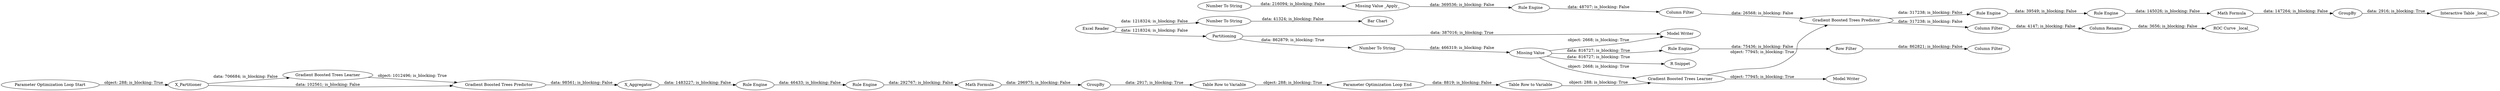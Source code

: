 digraph {
	"2740423305259022285_116" [label="Gradient Boosted Trees Predictor"]
	"20020161576455517_30" [label=GroupBy]
	"-3568581346882858076_70" [label="Column Rename"]
	"-2587529842072690089_181" [label="Model Writer"]
	"2740423305259022285_132" [label="Interactive Table _local_"]
	"-1054595668243858112_122" [label="Parameter Optimization Loop Start"]
	"-1054595668243858112_121" [label="Rule Engine"]
	"2740423305259022285_1" [label="Excel Reader"]
	"-1054595668243858112_99" [label="Table Row to Variable"]
	"20020161576455517_52" [label="Math Formula"]
	"-4591813365660533952_68" [label="Missing Value"]
	"-1054595668243858112_28" [label=X_Aggregator]
	"-1054595668243858112_37" [label="Gradient Boosted Trees Learner"]
	"20020161576455517_29" [label="Rule Engine"]
	"-3568581346882858076_66" [label="Column Filter"]
	"-1054595668243858112_27" [label=X_Partitioner]
	"-4591813365660533952_66" [label="Column Filter"]
	"-2587529842072690089_177" [label="Missing Value _Apply_"]
	"-4591813365660533952_65" [label="Row Filter"]
	"-4591813365660533952_64" [label="Rule Engine"]
	"-2587529842072690089_68" [label="Column Filter"]
	"-2587529842072690089_67" [label="Rule Engine"]
	"-4591813365660533952_67" [label="Number To String"]
	"-1262498739705683991_177" [label="Bar Chart"]
	"-1054595668243858112_24" [label="Parameter Optimization Loop End"]
	"-2587529842072690089_176" [label="Number To String"]
	"-1054595668243858112_38" [label="Gradient Boosted Trees Predictor"]
	"2740423305259022285_74" [label="ROC Curve _local_"]
	"-4591813365660533952_70" [label="R Snippet"]
	"-1054595668243858112_29" [label="Rule Engine"]
	"7575348920786175383_37" [label="Gradient Boosted Trees Learner"]
	"2740423305259022285_175" [label="Model Writer"]
	"-1054595668243858112_52" [label="Math Formula"]
	"-1262498739705683991_178" [label="Number To String"]
	"2740423305259022285_2" [label=Partitioning]
	"-1054595668243858112_30" [label=GroupBy]
	"20020161576455517_121" [label="Rule Engine"]
	"7575348920786175383_166" [label="Table Row to Variable"]
	"-1054595668243858112_28" -> "-1054595668243858112_29" [label="data: 1483227; is_blocking: False"]
	"-2587529842072690089_177" -> "-2587529842072690089_67" [label="data: 369536; is_blocking: False"]
	"2740423305259022285_1" -> "-1262498739705683991_178" [label="data: 1218324; is_blocking: False"]
	"2740423305259022285_116" -> "-3568581346882858076_66" [label="data: 317238; is_blocking: False"]
	"-1054595668243858112_52" -> "-1054595668243858112_30" [label="data: 296975; is_blocking: False"]
	"-1054595668243858112_27" -> "-1054595668243858112_37" [label="data: 706684; is_blocking: False"]
	"20020161576455517_121" -> "20020161576455517_52" [label="data: 145026; is_blocking: False"]
	"-1054595668243858112_24" -> "7575348920786175383_166" [label="data: 8819; is_blocking: False"]
	"-4591813365660533952_65" -> "-4591813365660533952_66" [label="data: 862821; is_blocking: False"]
	"20020161576455517_30" -> "2740423305259022285_132" [label="data: 2916; is_blocking: True"]
	"-1054595668243858112_121" -> "-1054595668243858112_52" [label="data: 292767; is_blocking: False"]
	"-2587529842072690089_67" -> "-2587529842072690089_68" [label="data: 48707; is_blocking: False"]
	"-2587529842072690089_176" -> "-2587529842072690089_177" [label="data: 216094; is_blocking: False"]
	"-1054595668243858112_122" -> "-1054595668243858112_27" [label="object: 288; is_blocking: True"]
	"-3568581346882858076_70" -> "2740423305259022285_74" [label="data: 3656; is_blocking: False"]
	"20020161576455517_52" -> "20020161576455517_30" [label="data: 147264; is_blocking: False"]
	"-4591813365660533952_68" -> "-4591813365660533952_64" [label="data: 816727; is_blocking: True"]
	"-1054595668243858112_38" -> "-1054595668243858112_28" [label="data: 98561; is_blocking: False"]
	"20020161576455517_29" -> "20020161576455517_121" [label="data: 39549; is_blocking: False"]
	"-1054595668243858112_27" -> "-1054595668243858112_38" [label="data: 102561; is_blocking: False"]
	"2740423305259022285_2" -> "-4591813365660533952_67" [label="data: 862879; is_blocking: True"]
	"-1262498739705683991_178" -> "-1262498739705683991_177" [label="data: 41324; is_blocking: False"]
	"-4591813365660533952_68" -> "-4591813365660533952_70" [label="data: 816727; is_blocking: True"]
	"-4591813365660533952_64" -> "-4591813365660533952_65" [label="data: 75436; is_blocking: False"]
	"2740423305259022285_1" -> "2740423305259022285_2" [label="data: 1218324; is_blocking: False"]
	"-1054595668243858112_29" -> "-1054595668243858112_121" [label="data: 46433; is_blocking: False"]
	"7575348920786175383_166" -> "7575348920786175383_37" [label="object: 288; is_blocking: True"]
	"7575348920786175383_37" -> "2740423305259022285_175" [label="object: 77945; is_blocking: True"]
	"-1054595668243858112_99" -> "-1054595668243858112_24" [label="object: 288; is_blocking: True"]
	"-2587529842072690089_68" -> "2740423305259022285_116" [label="data: 26568; is_blocking: False"]
	"-3568581346882858076_66" -> "-3568581346882858076_70" [label="data: 4147; is_blocking: False"]
	"-1054595668243858112_37" -> "-1054595668243858112_38" [label="object: 1012496; is_blocking: True"]
	"-4591813365660533952_67" -> "-4591813365660533952_68" [label="data: 466319; is_blocking: False"]
	"-4591813365660533952_68" -> "-2587529842072690089_181" [label="object: 2668; is_blocking: True"]
	"-1054595668243858112_30" -> "-1054595668243858112_99" [label="data: 2917; is_blocking: True"]
	"2740423305259022285_116" -> "20020161576455517_29" [label="data: 317238; is_blocking: False"]
	"2740423305259022285_2" -> "-2587529842072690089_181" [label="data: 387016; is_blocking: True"]
	"-4591813365660533952_68" -> "7575348920786175383_37" [label="object: 2668; is_blocking: True"]
	"7575348920786175383_37" -> "2740423305259022285_116" [label="object: 77945; is_blocking: True"]
	rankdir=LR
}
